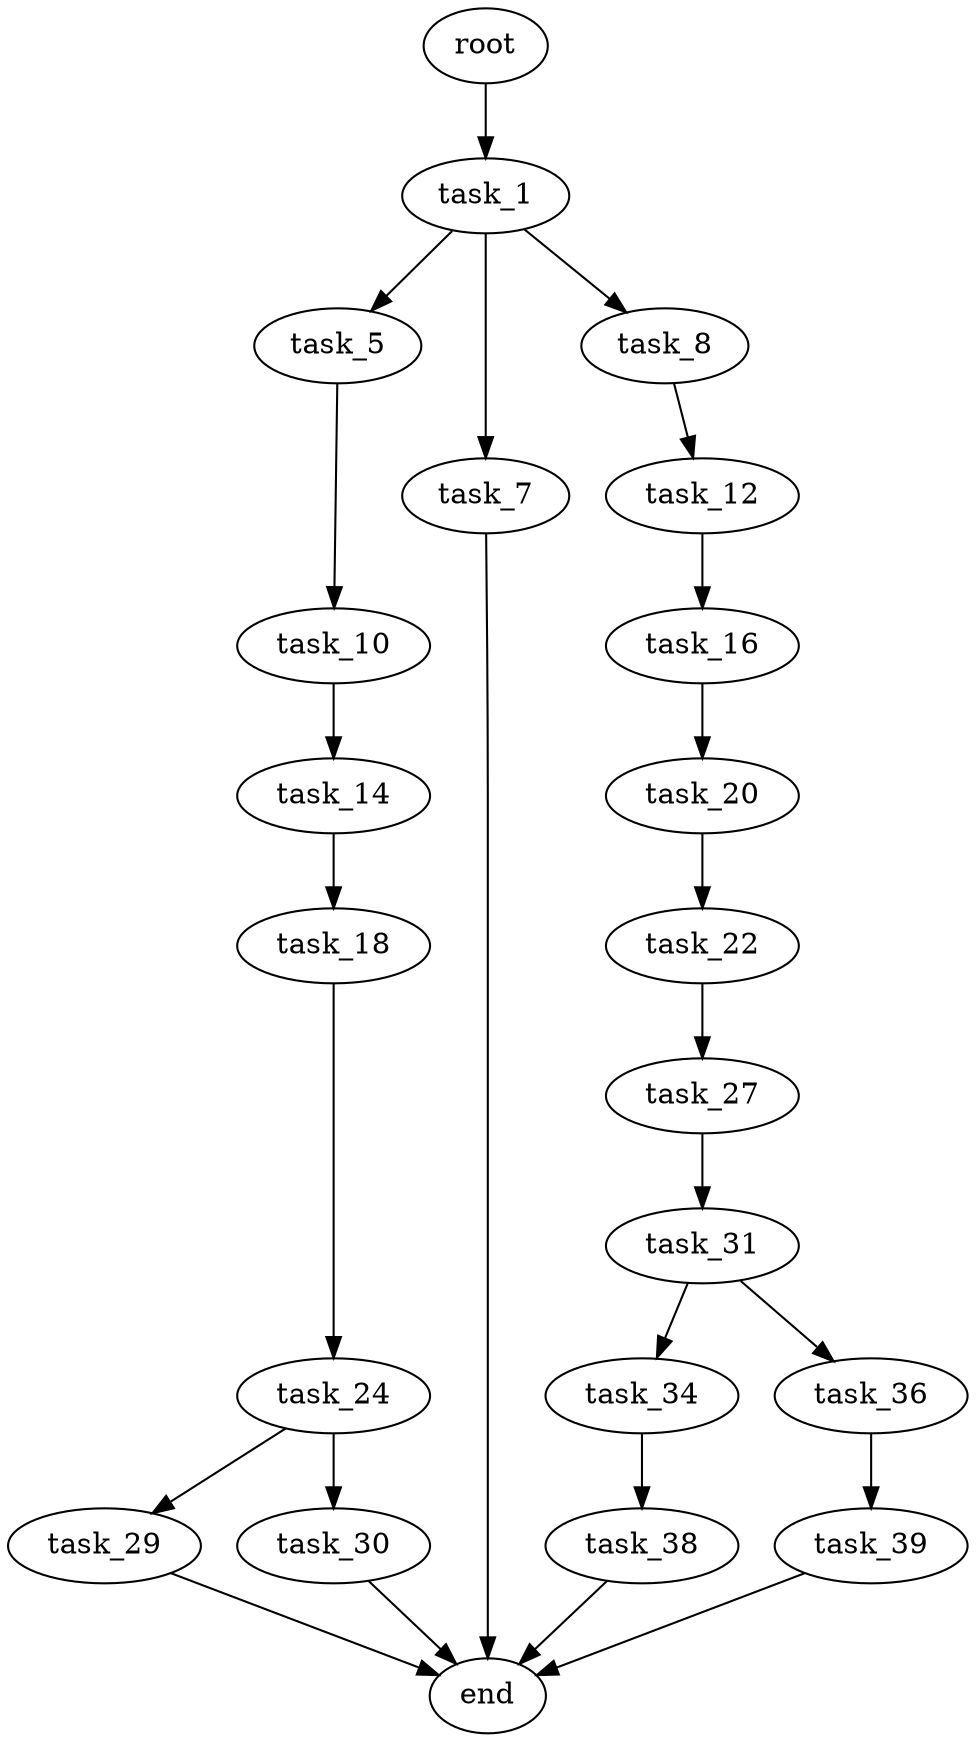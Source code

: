 digraph G {
  root [size="0.000000"];
  task_1 [size="355020802049.000000"];
  task_5 [size="49370957842.000000"];
  task_7 [size="7009200927.000000"];
  task_8 [size="2405970082.000000"];
  task_10 [size="368293445632.000000"];
  task_12 [size="28899729588.000000"];
  task_14 [size="782757789696.000000"];
  task_16 [size="56266864960.000000"];
  task_18 [size="610966920960.000000"];
  task_20 [size="549755813888.000000"];
  task_22 [size="9214944563.000000"];
  task_24 [size="234794132830.000000"];
  task_27 [size="11592605868.000000"];
  task_29 [size="28991029248.000000"];
  task_30 [size="1442454140.000000"];
  task_31 [size="831434808050.000000"];
  task_34 [size="4521496963.000000"];
  task_36 [size="17570788610.000000"];
  task_38 [size="8589934592.000000"];
  task_39 [size="1073741824000.000000"];
  end [size="0.000000"];

  root -> task_1 [size="1.000000"];
  task_1 -> task_5 [size="536870912.000000"];
  task_1 -> task_7 [size="536870912.000000"];
  task_1 -> task_8 [size="536870912.000000"];
  task_5 -> task_10 [size="209715200.000000"];
  task_7 -> end [size="1.000000"];
  task_8 -> task_12 [size="75497472.000000"];
  task_10 -> task_14 [size="411041792.000000"];
  task_12 -> task_16 [size="679477248.000000"];
  task_14 -> task_18 [size="679477248.000000"];
  task_16 -> task_20 [size="75497472.000000"];
  task_18 -> task_24 [size="411041792.000000"];
  task_20 -> task_22 [size="536870912.000000"];
  task_22 -> task_27 [size="301989888.000000"];
  task_24 -> task_29 [size="679477248.000000"];
  task_24 -> task_30 [size="679477248.000000"];
  task_27 -> task_31 [size="411041792.000000"];
  task_29 -> end [size="1.000000"];
  task_30 -> end [size="1.000000"];
  task_31 -> task_34 [size="536870912.000000"];
  task_31 -> task_36 [size="536870912.000000"];
  task_34 -> task_38 [size="75497472.000000"];
  task_36 -> task_39 [size="301989888.000000"];
  task_38 -> end [size="1.000000"];
  task_39 -> end [size="1.000000"];
}
